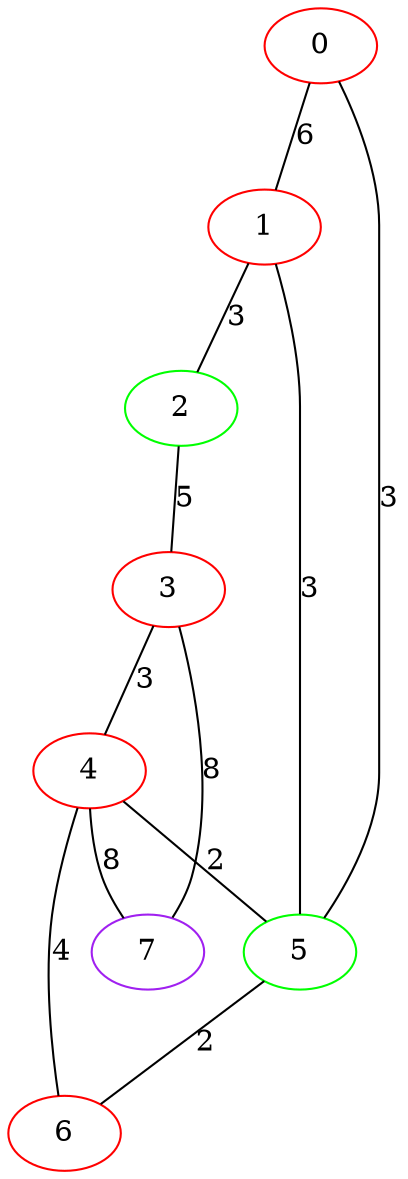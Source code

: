 graph "" {
0 [color=red, weight=1];
1 [color=red, weight=1];
2 [color=green, weight=2];
3 [color=red, weight=1];
4 [color=red, weight=1];
5 [color=green, weight=2];
6 [color=red, weight=1];
7 [color=purple, weight=4];
0 -- 1  [key=0, label=6];
0 -- 5  [key=0, label=3];
1 -- 2  [key=0, label=3];
1 -- 5  [key=0, label=3];
2 -- 3  [key=0, label=5];
3 -- 4  [key=0, label=3];
3 -- 7  [key=0, label=8];
4 -- 5  [key=0, label=2];
4 -- 6  [key=0, label=4];
4 -- 7  [key=0, label=8];
5 -- 6  [key=0, label=2];
}
